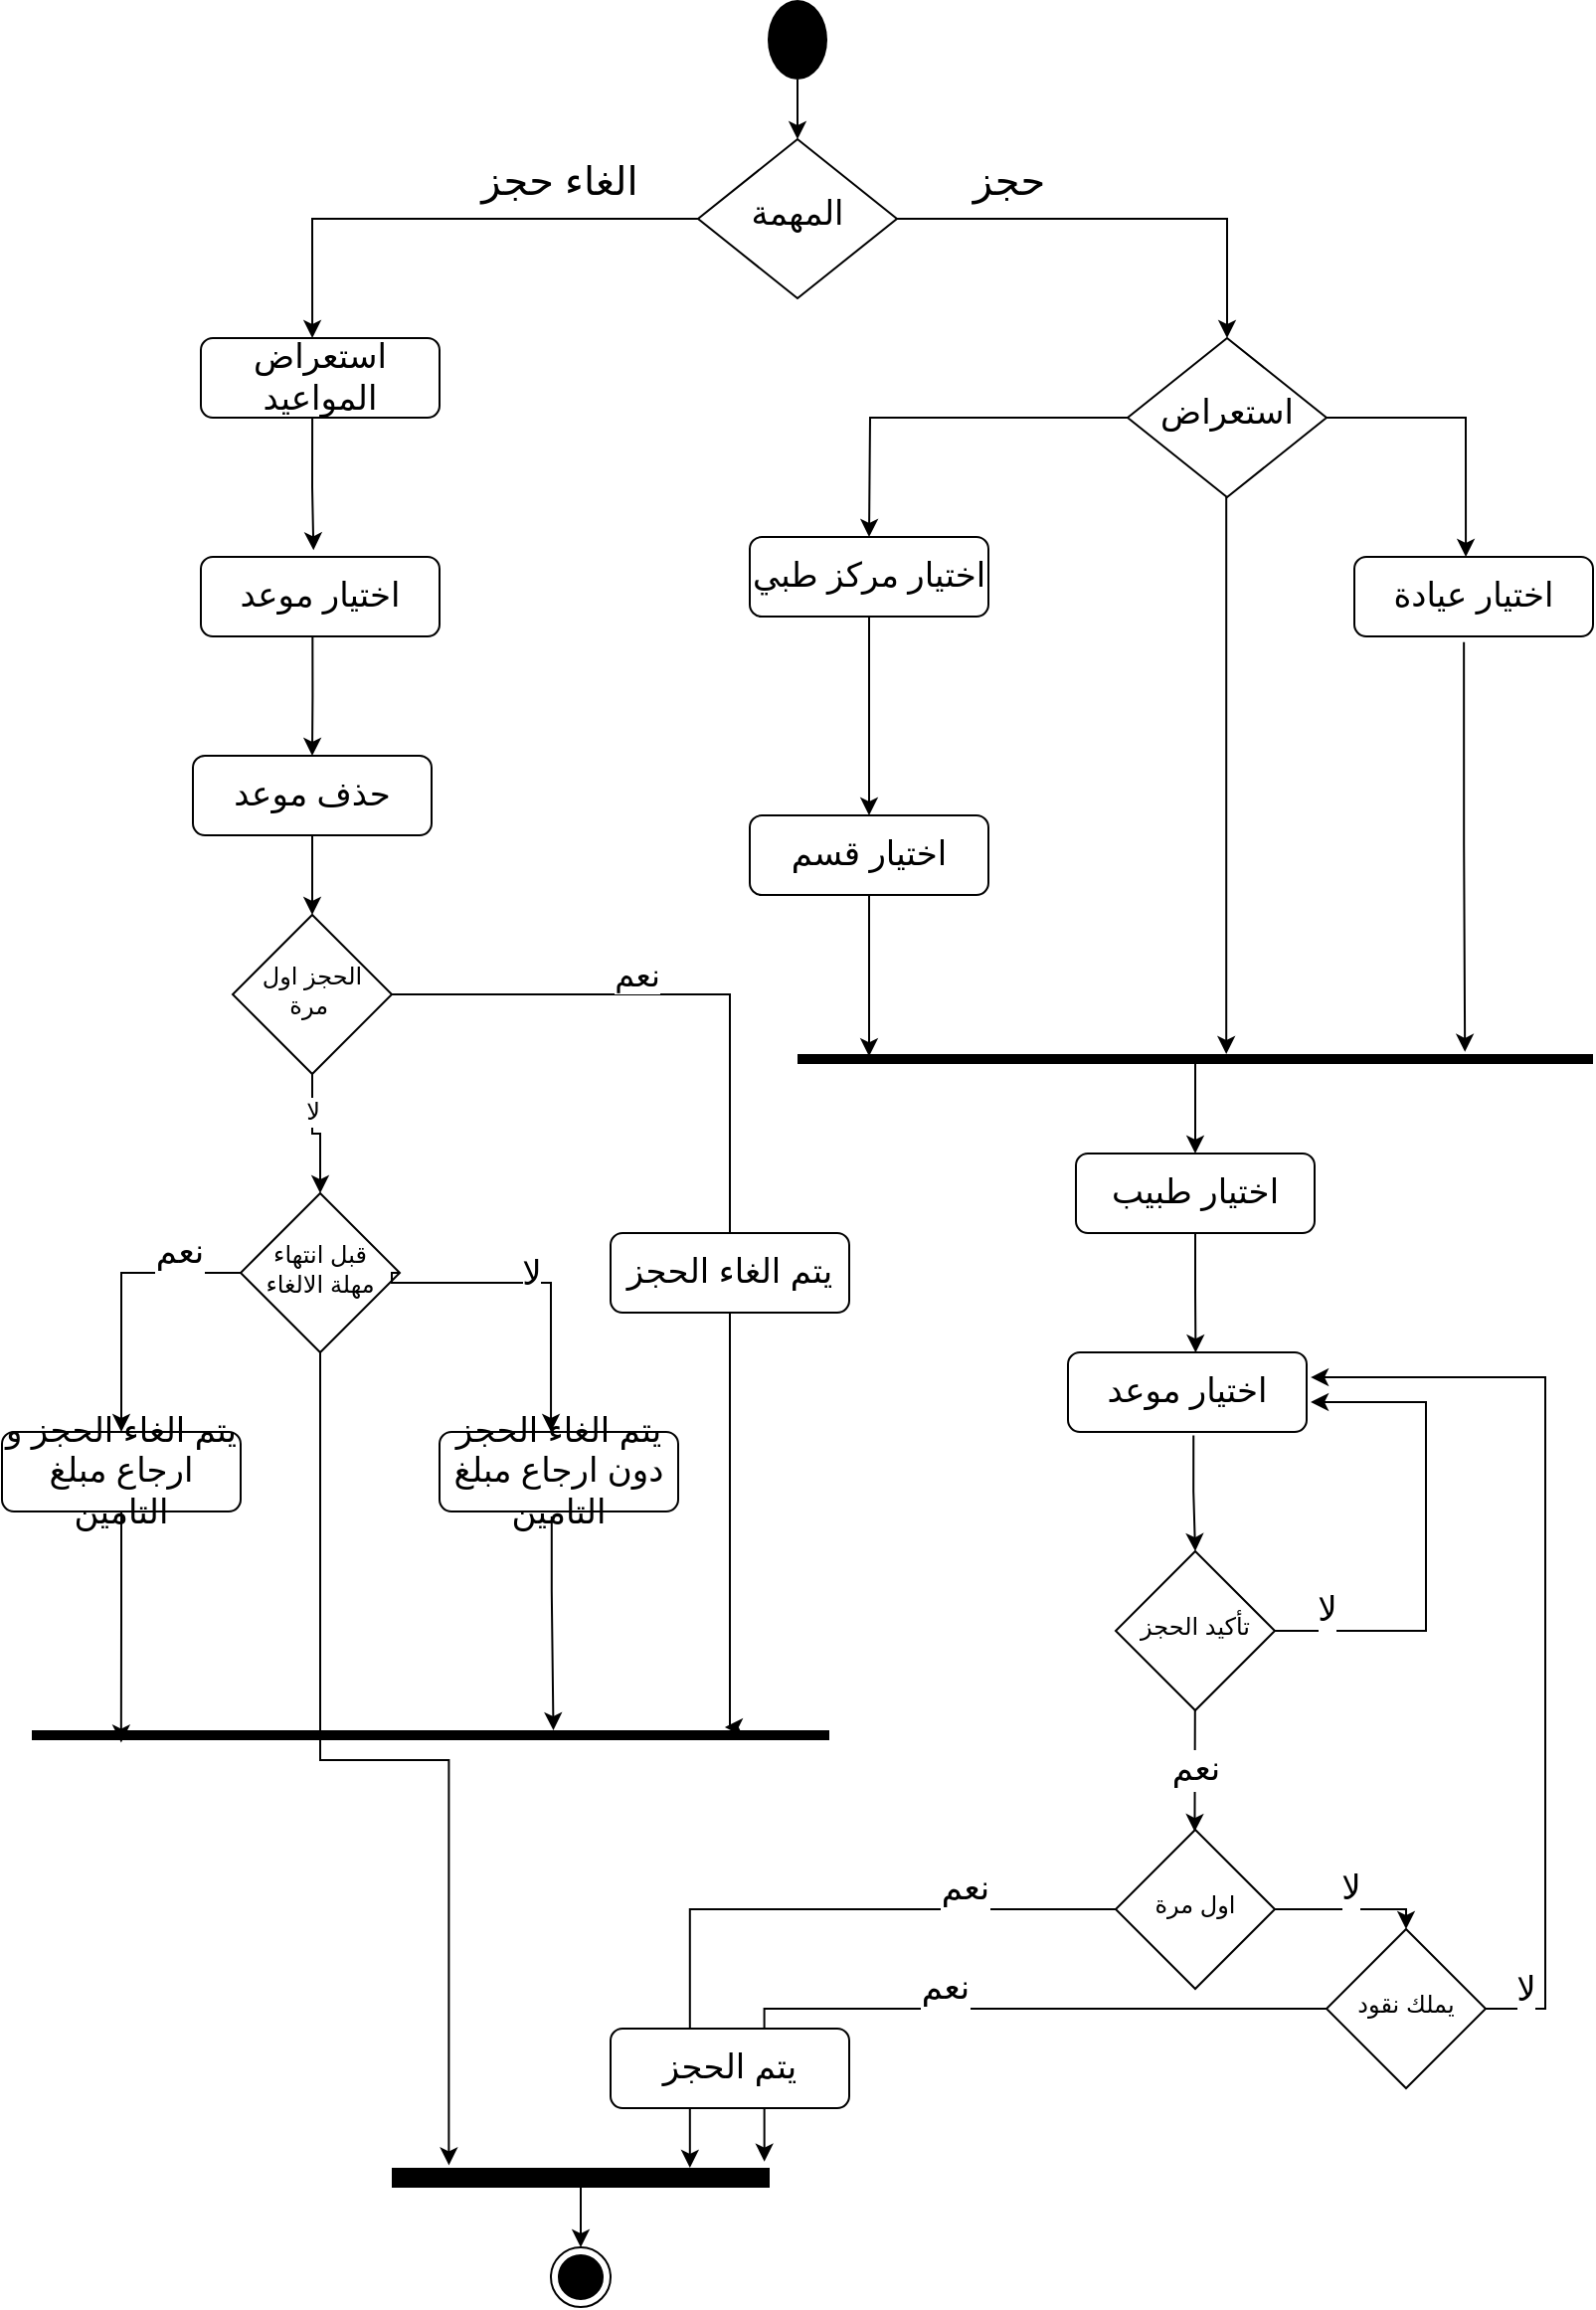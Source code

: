 <mxfile version="13.9.9" type="device"><diagram id="C5RBs43oDa-KdzZeNtuy" name="Page-1"><mxGraphModel dx="1205" dy="696" grid="1" gridSize="10" guides="1" tooltips="1" connect="1" arrows="1" fold="1" page="1" pageScale="1" pageWidth="827" pageHeight="1169" math="0" shadow="0"><root><mxCell id="WIyWlLk6GJQsqaUBKTNV-0"/><mxCell id="WIyWlLk6GJQsqaUBKTNV-1" parent="WIyWlLk6GJQsqaUBKTNV-0"/><mxCell id="hmiMCse1m3fKv7QA7N8d-22" style="edgeStyle=orthogonalEdgeStyle;rounded=0;orthogonalLoop=1;jettySize=auto;html=1;entryX=0.5;entryY=0;entryDx=0;entryDy=0;" parent="WIyWlLk6GJQsqaUBKTNV-1" source="WIyWlLk6GJQsqaUBKTNV-6" target="hmiMCse1m3fKv7QA7N8d-7" edge="1"><mxGeometry relative="1" as="geometry"/></mxCell><mxCell id="hmiMCse1m3fKv7QA7N8d-31" value="&lt;font style=&quot;font-size: 20px&quot;&gt;حجز&lt;/font&gt;" style="edgeLabel;html=1;align=center;verticalAlign=middle;resizable=0;points=[];" parent="hmiMCse1m3fKv7QA7N8d-22" vertex="1" connectable="0"><mxGeometry x="-0.511" y="5" relative="1" as="geometry"><mxPoint y="-15" as="offset"/></mxGeometry></mxCell><mxCell id="hmiMCse1m3fKv7QA7N8d-24" value="" style="edgeStyle=orthogonalEdgeStyle;rounded=0;orthogonalLoop=1;jettySize=auto;html=1;entryX=0.467;entryY=0;entryDx=0;entryDy=0;entryPerimeter=0;" parent="WIyWlLk6GJQsqaUBKTNV-1" source="WIyWlLk6GJQsqaUBKTNV-6" target="CRH-Hh6eYX71e9RZMbVJ-0" edge="1"><mxGeometry relative="1" as="geometry"><mxPoint x="170" y="180" as="targetPoint"/></mxGeometry></mxCell><mxCell id="hmiMCse1m3fKv7QA7N8d-32" value="&lt;font style=&quot;font-size: 20px&quot;&gt;الغاء حجز&lt;/font&gt;" style="edgeLabel;html=1;align=center;verticalAlign=middle;resizable=0;points=[];" parent="hmiMCse1m3fKv7QA7N8d-24" vertex="1" connectable="0"><mxGeometry x="-0.334" y="-2" relative="1" as="geometry"><mxPoint x="14" y="-18" as="offset"/></mxGeometry></mxCell><mxCell id="WIyWlLk6GJQsqaUBKTNV-6" value="&lt;span style=&quot;font-size: 17px&quot;&gt;المهمة&lt;/span&gt;" style="rhombus;whiteSpace=wrap;html=1;shadow=0;fontFamily=Helvetica;fontSize=12;align=center;strokeWidth=1;spacing=6;spacingTop=-4;" parent="WIyWlLk6GJQsqaUBKTNV-1" vertex="1"><mxGeometry x="364" y="90" width="100" height="80" as="geometry"/></mxCell><mxCell id="WGs3uQI9BeWX4S3eQICu-0" style="edgeStyle=orthogonalEdgeStyle;rounded=0;orthogonalLoop=1;jettySize=auto;html=1;" parent="WIyWlLk6GJQsqaUBKTNV-1" source="hmiMCse1m3fKv7QA7N8d-1" edge="1"><mxGeometry relative="1" as="geometry"><mxPoint x="414" y="90" as="targetPoint"/><Array as="points"><mxPoint x="414" y="90"/><mxPoint x="414" y="90"/></Array></mxGeometry></mxCell><mxCell id="hmiMCse1m3fKv7QA7N8d-1" value="" style="ellipse;fillColor=#000000;strokeColor=none;" parent="WIyWlLk6GJQsqaUBKTNV-1" vertex="1"><mxGeometry x="399" y="20" width="30" height="40" as="geometry"/></mxCell><mxCell id="WGs3uQI9BeWX4S3eQICu-12" value="" style="edgeStyle=orthogonalEdgeStyle;rounded=0;orthogonalLoop=1;jettySize=auto;html=1;entryX=0.467;entryY=0;entryDx=0;entryDy=0;entryPerimeter=0;" parent="WIyWlLk6GJQsqaUBKTNV-1" source="hmiMCse1m3fKv7QA7N8d-7" target="CRH-Hh6eYX71e9RZMbVJ-6" edge="1"><mxGeometry relative="1" as="geometry"><mxPoint x="750" y="290" as="targetPoint"/></mxGeometry></mxCell><mxCell id="WGs3uQI9BeWX4S3eQICu-15" value="" style="edgeStyle=orthogonalEdgeStyle;rounded=0;orthogonalLoop=1;jettySize=auto;html=1;" parent="WIyWlLk6GJQsqaUBKTNV-1" source="hmiMCse1m3fKv7QA7N8d-7" edge="1"><mxGeometry relative="1" as="geometry"><mxPoint x="450" y="290" as="targetPoint"/></mxGeometry></mxCell><mxCell id="WGs3uQI9BeWX4S3eQICu-26" style="edgeStyle=orthogonalEdgeStyle;rounded=0;orthogonalLoop=1;jettySize=auto;html=1;entryX=0;entryY=0.461;entryDx=0;entryDy=0;entryPerimeter=0;" parent="WIyWlLk6GJQsqaUBKTNV-1" source="hmiMCse1m3fKv7QA7N8d-7" target="hmiMCse1m3fKv7QA7N8d-30" edge="1"><mxGeometry relative="1" as="geometry"><Array as="points"><mxPoint x="630" y="410"/></Array></mxGeometry></mxCell><mxCell id="hmiMCse1m3fKv7QA7N8d-7" value="&lt;span style=&quot;font-size: 17px&quot;&gt;استعراض&lt;/span&gt;" style="rhombus;whiteSpace=wrap;html=1;shadow=0;fontFamily=Helvetica;fontSize=12;align=center;strokeWidth=1;spacing=6;spacingTop=-4;" parent="WIyWlLk6GJQsqaUBKTNV-1" vertex="1"><mxGeometry x="580" y="190" width="100" height="80" as="geometry"/></mxCell><mxCell id="WGs3uQI9BeWX4S3eQICu-29" value="" style="edgeStyle=orthogonalEdgeStyle;rounded=0;orthogonalLoop=1;jettySize=auto;html=1;entryX=0.5;entryY=0;entryDx=0;entryDy=0;" parent="WIyWlLk6GJQsqaUBKTNV-1" source="hmiMCse1m3fKv7QA7N8d-30" target="CRH-Hh6eYX71e9RZMbVJ-7" edge="1"><mxGeometry relative="1" as="geometry"><mxPoint x="614" y="590" as="targetPoint"/></mxGeometry></mxCell><mxCell id="hmiMCse1m3fKv7QA7N8d-30" value="" style="html=1;points=[];perimeter=orthogonalPerimeter;fillColor=#000000;strokeColor=none;direction=south;" parent="WIyWlLk6GJQsqaUBKTNV-1" vertex="1"><mxGeometry x="414" y="550" width="400" height="5" as="geometry"/></mxCell><mxCell id="WGs3uQI9BeWX4S3eQICu-7" value="" style="edgeStyle=orthogonalEdgeStyle;rounded=0;orthogonalLoop=1;jettySize=auto;html=1;exitX=0.467;exitY=1;exitDx=0;exitDy=0;exitPerimeter=0;entryX=0.472;entryY=-0.084;entryDx=0;entryDy=0;entryPerimeter=0;" parent="WIyWlLk6GJQsqaUBKTNV-1" source="CRH-Hh6eYX71e9RZMbVJ-0" target="CRH-Hh6eYX71e9RZMbVJ-1" edge="1"><mxGeometry relative="1" as="geometry"><mxPoint x="170" y="240" as="sourcePoint"/><mxPoint x="170.04" y="290" as="targetPoint"/></mxGeometry></mxCell><mxCell id="WGs3uQI9BeWX4S3eQICu-10" value="" style="edgeStyle=orthogonalEdgeStyle;rounded=0;orthogonalLoop=1;jettySize=auto;html=1;exitX=0.468;exitY=0.99;exitDx=0;exitDy=0;exitPerimeter=0;entryX=0.5;entryY=0;entryDx=0;entryDy=0;" parent="WIyWlLk6GJQsqaUBKTNV-1" source="CRH-Hh6eYX71e9RZMbVJ-1" target="CRH-Hh6eYX71e9RZMbVJ-2" edge="1"><mxGeometry relative="1" as="geometry"><mxPoint x="170" y="350" as="sourcePoint"/><mxPoint x="170.029" y="390" as="targetPoint"/></mxGeometry></mxCell><mxCell id="WGs3uQI9BeWX4S3eQICu-73" style="edgeStyle=orthogonalEdgeStyle;rounded=0;orthogonalLoop=1;jettySize=auto;html=1;entryX=-0.131;entryY=0.849;entryDx=0;entryDy=0;entryPerimeter=0;" parent="WIyWlLk6GJQsqaUBKTNV-1" source="PcD0oR4MVAdQm2PdrRva-0" target="WGs3uQI9BeWX4S3eQICu-61" edge="1"><mxGeometry relative="1" as="geometry"/></mxCell><mxCell id="WGs3uQI9BeWX4S3eQICu-27" style="edgeStyle=orthogonalEdgeStyle;rounded=0;orthogonalLoop=1;jettySize=auto;html=1;entryX=-0.221;entryY=0.161;entryDx=0;entryDy=0;entryPerimeter=0;exitX=0.459;exitY=1.073;exitDx=0;exitDy=0;exitPerimeter=0;" parent="WIyWlLk6GJQsqaUBKTNV-1" source="CRH-Hh6eYX71e9RZMbVJ-6" target="hmiMCse1m3fKv7QA7N8d-30" edge="1"><mxGeometry relative="1" as="geometry"><mxPoint x="750" y="350" as="sourcePoint"/></mxGeometry></mxCell><mxCell id="WGs3uQI9BeWX4S3eQICu-17" value="" style="edgeStyle=orthogonalEdgeStyle;rounded=0;orthogonalLoop=1;jettySize=auto;html=1;exitX=0.5;exitY=1;exitDx=0;exitDy=0;entryX=0.5;entryY=0;entryDx=0;entryDy=0;" parent="WIyWlLk6GJQsqaUBKTNV-1" source="CRH-Hh6eYX71e9RZMbVJ-3" target="CRH-Hh6eYX71e9RZMbVJ-4" edge="1"><mxGeometry relative="1" as="geometry"><mxPoint x="450" y="340" as="sourcePoint"/><mxPoint x="450" y="420" as="targetPoint"/></mxGeometry></mxCell><mxCell id="WGs3uQI9BeWX4S3eQICu-24" style="edgeStyle=orthogonalEdgeStyle;rounded=0;orthogonalLoop=1;jettySize=auto;html=1;entryX=0.221;entryY=0.91;entryDx=0;entryDy=0;entryPerimeter=0;exitX=0.5;exitY=1;exitDx=0;exitDy=0;" parent="WIyWlLk6GJQsqaUBKTNV-1" source="CRH-Hh6eYX71e9RZMbVJ-4" target="hmiMCse1m3fKv7QA7N8d-30" edge="1"><mxGeometry relative="1" as="geometry"><mxPoint x="450" y="480" as="sourcePoint"/></mxGeometry></mxCell><mxCell id="WGs3uQI9BeWX4S3eQICu-40" style="edgeStyle=orthogonalEdgeStyle;rounded=0;orthogonalLoop=1;jettySize=auto;html=1;entryX=0.535;entryY=0.003;entryDx=0;entryDy=0;exitX=0.5;exitY=1;exitDx=0;exitDy=0;entryPerimeter=0;" parent="WIyWlLk6GJQsqaUBKTNV-1" source="CRH-Hh6eYX71e9RZMbVJ-7" target="CRH-Hh6eYX71e9RZMbVJ-9" edge="1"><mxGeometry relative="1" as="geometry"><mxPoint x="614" y="650" as="sourcePoint"/><mxPoint x="614" y="700" as="targetPoint"/></mxGeometry></mxCell><mxCell id="WGs3uQI9BeWX4S3eQICu-42" style="edgeStyle=orthogonalEdgeStyle;rounded=0;orthogonalLoop=1;jettySize=auto;html=1;entryX=0.5;entryY=0;entryDx=0;entryDy=0;exitX=0.526;exitY=1.043;exitDx=0;exitDy=0;exitPerimeter=0;" parent="WIyWlLk6GJQsqaUBKTNV-1" source="CRH-Hh6eYX71e9RZMbVJ-9" target="WGs3uQI9BeWX4S3eQICu-33" edge="1"><mxGeometry relative="1" as="geometry"><mxPoint x="614" y="750" as="sourcePoint"/></mxGeometry></mxCell><mxCell id="WGs3uQI9BeWX4S3eQICu-49" value="" style="edgeStyle=orthogonalEdgeStyle;rounded=0;orthogonalLoop=1;jettySize=auto;html=1;exitX=0.5;exitY=1;exitDx=0;exitDy=0;" parent="WIyWlLk6GJQsqaUBKTNV-1" source="WGs3uQI9BeWX4S3eQICu-33" edge="1"><mxGeometry relative="1" as="geometry"><mxPoint x="613.719" y="800.001" as="sourcePoint"/><mxPoint x="613.719" y="941.059" as="targetPoint"/><Array as="points"><mxPoint x="614" y="846"/></Array></mxGeometry></mxCell><mxCell id="WGs3uQI9BeWX4S3eQICu-59" value="&lt;font style=&quot;font-size: 17px&quot;&gt;نعم&lt;/font&gt;" style="edgeLabel;html=1;align=center;verticalAlign=middle;resizable=0;points=[];" parent="WGs3uQI9BeWX4S3eQICu-49" vertex="1" connectable="0"><mxGeometry x="-0.34" y="1" relative="1" as="geometry"><mxPoint x="-0.8" y="54.77" as="offset"/></mxGeometry></mxCell><mxCell id="WGs3uQI9BeWX4S3eQICu-66" style="edgeStyle=orthogonalEdgeStyle;rounded=0;orthogonalLoop=1;jettySize=auto;html=1;entryX=1.017;entryY=0.625;entryDx=0;entryDy=0;exitX=1;exitY=0.5;exitDx=0;exitDy=0;entryPerimeter=0;" parent="WIyWlLk6GJQsqaUBKTNV-1" source="WGs3uQI9BeWX4S3eQICu-33" target="CRH-Hh6eYX71e9RZMbVJ-9" edge="1"><mxGeometry relative="1" as="geometry"><Array as="points"><mxPoint x="730" y="840"/><mxPoint x="730" y="725"/></Array><mxPoint x="672" y="725" as="targetPoint"/></mxGeometry></mxCell><mxCell id="WGs3uQI9BeWX4S3eQICu-67" value="&lt;font style=&quot;font-size: 17px&quot;&gt;لا&lt;/font&gt;" style="edgeLabel;html=1;align=center;verticalAlign=middle;resizable=0;points=[];" parent="WGs3uQI9BeWX4S3eQICu-66" vertex="1" connectable="0"><mxGeometry x="-0.05" relative="1" as="geometry"><mxPoint x="-50.03" y="32.23" as="offset"/></mxGeometry></mxCell><mxCell id="WGs3uQI9BeWX4S3eQICu-33" value="تأكيد الحجز" style="rhombus;whiteSpace=wrap;html=1;shadow=0;strokeWidth=1;spacing=6;spacingTop=-4;" parent="WIyWlLk6GJQsqaUBKTNV-1" vertex="1"><mxGeometry x="574" y="800" width="80" height="80" as="geometry"/></mxCell><mxCell id="WGs3uQI9BeWX4S3eQICu-50" style="edgeStyle=orthogonalEdgeStyle;rounded=0;orthogonalLoop=1;jettySize=auto;html=1;entryX=0;entryY=0.211;entryDx=0;entryDy=0;entryPerimeter=0;" parent="WIyWlLk6GJQsqaUBKTNV-1" source="WGs3uQI9BeWX4S3eQICu-48" edge="1" target="WGs3uQI9BeWX4S3eQICu-61"><mxGeometry relative="1" as="geometry"><mxPoint x="360" y="1089" as="targetPoint"/><Array as="points"><mxPoint x="360" y="980"/></Array></mxGeometry></mxCell><mxCell id="WGs3uQI9BeWX4S3eQICu-72" value="&lt;font style=&quot;font-size: 17px&quot;&gt;نعم&lt;/font&gt;" style="edgeLabel;html=1;align=center;verticalAlign=middle;resizable=0;points=[];" parent="WGs3uQI9BeWX4S3eQICu-50" vertex="1" connectable="0"><mxGeometry x="-0.557" y="-3" relative="1" as="geometry"><mxPoint y="-7.03" as="offset"/></mxGeometry></mxCell><mxCell id="WGs3uQI9BeWX4S3eQICu-52" value="" style="edgeStyle=orthogonalEdgeStyle;rounded=0;orthogonalLoop=1;jettySize=auto;html=1;entryX=0.5;entryY=0;entryDx=0;entryDy=0;exitX=1;exitY=0.5;exitDx=0;exitDy=0;" parent="WIyWlLk6GJQsqaUBKTNV-1" source="WGs3uQI9BeWX4S3eQICu-48" target="WGs3uQI9BeWX4S3eQICu-51" edge="1"><mxGeometry relative="1" as="geometry"><Array as="points"><mxPoint x="720" y="980"/></Array></mxGeometry></mxCell><mxCell id="WGs3uQI9BeWX4S3eQICu-53" value="&lt;font style=&quot;font-size: 17px&quot;&gt;لا&lt;/font&gt;" style="edgeLabel;html=1;align=center;verticalAlign=middle;resizable=0;points=[];" parent="WGs3uQI9BeWX4S3eQICu-52" vertex="1" connectable="0"><mxGeometry x="0.188" y="-3" relative="1" as="geometry"><mxPoint x="-7.59" y="-13" as="offset"/></mxGeometry></mxCell><mxCell id="WGs3uQI9BeWX4S3eQICu-48" value="اول مرة" style="rhombus;whiteSpace=wrap;html=1;shadow=0;strokeWidth=1;spacing=6;spacingTop=-4;" parent="WIyWlLk6GJQsqaUBKTNV-1" vertex="1"><mxGeometry x="574" y="940" width="80" height="80" as="geometry"/></mxCell><mxCell id="WGs3uQI9BeWX4S3eQICu-68" style="edgeStyle=orthogonalEdgeStyle;rounded=0;orthogonalLoop=1;jettySize=auto;html=1;entryX=1.017;entryY=0.313;entryDx=0;entryDy=0;entryPerimeter=0;" parent="WIyWlLk6GJQsqaUBKTNV-1" source="WGs3uQI9BeWX4S3eQICu-51" target="CRH-Hh6eYX71e9RZMbVJ-9" edge="1"><mxGeometry relative="1" as="geometry"><Array as="points"><mxPoint x="790" y="1030"/><mxPoint x="790" y="713"/></Array><mxPoint x="672" y="712.5" as="targetPoint"/></mxGeometry></mxCell><mxCell id="WGs3uQI9BeWX4S3eQICu-69" value="&lt;font style=&quot;font-size: 17px&quot;&gt;لا&lt;/font&gt;" style="edgeLabel;html=1;align=center;verticalAlign=middle;resizable=0;points=[];" parent="WGs3uQI9BeWX4S3eQICu-68" vertex="1" connectable="0"><mxGeometry x="-0.729" y="-1" relative="1" as="geometry"><mxPoint x="-11.03" y="23.34" as="offset"/></mxGeometry></mxCell><mxCell id="WGs3uQI9BeWX4S3eQICu-70" style="edgeStyle=orthogonalEdgeStyle;rounded=0;orthogonalLoop=1;jettySize=auto;html=1;entryX=-0.314;entryY=0.014;entryDx=0;entryDy=0;entryPerimeter=0;" parent="WIyWlLk6GJQsqaUBKTNV-1" source="WGs3uQI9BeWX4S3eQICu-51" target="WGs3uQI9BeWX4S3eQICu-61" edge="1"><mxGeometry relative="1" as="geometry"/></mxCell><mxCell id="WGs3uQI9BeWX4S3eQICu-71" value="&lt;font style=&quot;font-size: 17px&quot;&gt;نعم&lt;/font&gt;" style="edgeLabel;html=1;align=center;verticalAlign=middle;resizable=0;points=[];" parent="WGs3uQI9BeWX4S3eQICu-70" vertex="1" connectable="0"><mxGeometry x="0.067" relative="1" as="geometry"><mxPoint y="-10.03" as="offset"/></mxGeometry></mxCell><mxCell id="WGs3uQI9BeWX4S3eQICu-51" value="يملك نقود" style="rhombus;whiteSpace=wrap;html=1;shadow=0;strokeWidth=1;spacing=6;spacingTop=-4;" parent="WIyWlLk6GJQsqaUBKTNV-1" vertex="1"><mxGeometry x="680" y="990" width="80" height="80" as="geometry"/></mxCell><mxCell id="WGs3uQI9BeWX4S3eQICu-60" value="" style="ellipse;html=1;shape=endState;fillColor=#000000;strokeColor=#000000;" parent="WIyWlLk6GJQsqaUBKTNV-1" vertex="1"><mxGeometry x="290" y="1150" width="30" height="30" as="geometry"/></mxCell><mxCell id="WGs3uQI9BeWX4S3eQICu-74" style="edgeStyle=orthogonalEdgeStyle;rounded=0;orthogonalLoop=1;jettySize=auto;html=1;entryX=0.5;entryY=0;entryDx=0;entryDy=0;" parent="WIyWlLk6GJQsqaUBKTNV-1" source="WGs3uQI9BeWX4S3eQICu-61" target="WGs3uQI9BeWX4S3eQICu-60" edge="1"><mxGeometry relative="1" as="geometry"><Array as="points"/></mxGeometry></mxCell><mxCell id="WGs3uQI9BeWX4S3eQICu-61" value="" style="html=1;points=[];perimeter=orthogonalPerimeter;fillColor=#000000;strokeColor=none;direction=south;" parent="WIyWlLk6GJQsqaUBKTNV-1" vertex="1"><mxGeometry x="210" y="1110" width="190" height="10" as="geometry"/></mxCell><mxCell id="PcD0oR4MVAdQm2PdrRva-0" value="قبل انتهاء مهلة الالغاء" style="rhombus;whiteSpace=wrap;html=1;shadow=0;strokeWidth=1;spacing=6;spacingTop=-4;" parent="WIyWlLk6GJQsqaUBKTNV-1" vertex="1"><mxGeometry x="134" y="620" width="80" height="80" as="geometry"/></mxCell><mxCell id="PcD0oR4MVAdQm2PdrRva-1" style="edgeStyle=orthogonalEdgeStyle;rounded=0;orthogonalLoop=1;jettySize=auto;html=1;entryX=0.5;entryY=0;entryDx=0;entryDy=0;" parent="WIyWlLk6GJQsqaUBKTNV-1" source="PcD0oR4MVAdQm2PdrRva-13" target="PcD0oR4MVAdQm2PdrRva-0" edge="1"><mxGeometry relative="1" as="geometry"><mxPoint x="170.059" y="490" as="sourcePoint"/><mxPoint x="170" y="560" as="targetPoint"/></mxGeometry></mxCell><mxCell id="PcD0oR4MVAdQm2PdrRva-17" value="&lt;font style=&quot;font-size: 12px&quot;&gt;لا&lt;/font&gt;" style="edgeLabel;html=1;align=center;verticalAlign=middle;resizable=0;points=[];" parent="PcD0oR4MVAdQm2PdrRva-1" vertex="1" connectable="0"><mxGeometry x="-0.427" relative="1" as="geometry"><mxPoint as="offset"/></mxGeometry></mxCell><mxCell id="PcD0oR4MVAdQm2PdrRva-2" value="" style="html=1;points=[];perimeter=orthogonalPerimeter;fillColor=#000000;strokeColor=none;direction=south;" parent="WIyWlLk6GJQsqaUBKTNV-1" vertex="1"><mxGeometry x="29" y="890" width="401" height="5" as="geometry"/></mxCell><mxCell id="PcD0oR4MVAdQm2PdrRva-3" style="edgeStyle=orthogonalEdgeStyle;rounded=0;orthogonalLoop=1;jettySize=auto;html=1;exitX=0;exitY=0.5;exitDx=0;exitDy=0;entryX=0.5;entryY=0;entryDx=0;entryDy=0;" parent="WIyWlLk6GJQsqaUBKTNV-1" source="PcD0oR4MVAdQm2PdrRva-0" target="CRH-Hh6eYX71e9RZMbVJ-12" edge="1"><mxGeometry relative="1" as="geometry"><mxPoint x="74" y="730" as="targetPoint"/><Array as="points"><mxPoint x="74" y="660"/></Array><mxPoint x="254" y="641" as="sourcePoint"/></mxGeometry></mxCell><mxCell id="PcD0oR4MVAdQm2PdrRva-4" value="&lt;font style=&quot;font-size: 17px&quot;&gt;نعم&lt;/font&gt;" style="edgeLabel;html=1;align=center;verticalAlign=middle;resizable=0;points=[];" parent="PcD0oR4MVAdQm2PdrRva-3" vertex="1" connectable="0"><mxGeometry x="-0.557" y="-3" relative="1" as="geometry"><mxPoint y="-7.03" as="offset"/></mxGeometry></mxCell><mxCell id="PcD0oR4MVAdQm2PdrRva-8" value="" style="edgeStyle=orthogonalEdgeStyle;rounded=0;orthogonalLoop=1;jettySize=auto;html=1;exitX=1;exitY=0.5;exitDx=0;exitDy=0;entryX=0.467;entryY=0;entryDx=0;entryDy=0;entryPerimeter=0;" parent="WIyWlLk6GJQsqaUBKTNV-1" source="PcD0oR4MVAdQm2PdrRva-0" target="CRH-Hh6eYX71e9RZMbVJ-11" edge="1"><mxGeometry relative="1" as="geometry"><Array as="points"><mxPoint x="210" y="660"/><mxPoint x="210" y="665"/><mxPoint x="290" y="665"/></Array><mxPoint x="224" y="665" as="sourcePoint"/><mxPoint x="290" y="730" as="targetPoint"/></mxGeometry></mxCell><mxCell id="PcD0oR4MVAdQm2PdrRva-9" value="&lt;font style=&quot;font-size: 17px&quot;&gt;لا&lt;/font&gt;" style="edgeLabel;html=1;align=center;verticalAlign=middle;resizable=0;points=[];" parent="PcD0oR4MVAdQm2PdrRva-8" vertex="1" connectable="0"><mxGeometry x="0.188" y="-3" relative="1" as="geometry"><mxPoint x="-7.59" y="-13" as="offset"/></mxGeometry></mxCell><mxCell id="PcD0oR4MVAdQm2PdrRva-11" value="" style="edgeStyle=orthogonalEdgeStyle;rounded=0;orthogonalLoop=1;jettySize=auto;html=1;exitX=0.47;exitY=1.063;exitDx=0;exitDy=0;entryX=0;entryY=0.346;entryDx=0;entryDy=0;entryPerimeter=0;exitPerimeter=0;" parent="WIyWlLk6GJQsqaUBKTNV-1" source="CRH-Hh6eYX71e9RZMbVJ-11" target="PcD0oR4MVAdQm2PdrRva-2" edge="1"><mxGeometry relative="1" as="geometry"><mxPoint x="290" y="790" as="sourcePoint"/><mxPoint x="290.4" y="857.585" as="targetPoint"/><Array as="points"><mxPoint x="290" y="820"/><mxPoint x="291" y="820"/></Array></mxGeometry></mxCell><mxCell id="PcD0oR4MVAdQm2PdrRva-15" value="" style="edgeStyle=orthogonalEdgeStyle;rounded=0;orthogonalLoop=1;jettySize=auto;html=1;exitX=0.5;exitY=1;exitDx=0;exitDy=0;entryX=1.24;entryY=0.888;entryDx=0;entryDy=0;entryPerimeter=0;" parent="WIyWlLk6GJQsqaUBKTNV-1" source="CRH-Hh6eYX71e9RZMbVJ-12" target="PcD0oR4MVAdQm2PdrRva-2" edge="1"><mxGeometry relative="1" as="geometry"><mxPoint x="74" y="790" as="sourcePoint"/><mxPoint x="74.1" y="880" as="targetPoint"/><Array as="points"/></mxGeometry></mxCell><mxCell id="PcD0oR4MVAdQm2PdrRva-13" value="الحجز اول مرة&amp;nbsp;" style="rhombus;whiteSpace=wrap;html=1;shadow=0;strokeWidth=1;spacing=6;spacingTop=-4;" parent="WIyWlLk6GJQsqaUBKTNV-1" vertex="1"><mxGeometry x="130" y="480" width="80" height="80" as="geometry"/></mxCell><mxCell id="PcD0oR4MVAdQm2PdrRva-16" style="edgeStyle=orthogonalEdgeStyle;rounded=0;orthogonalLoop=1;jettySize=auto;html=1;entryX=0.5;entryY=0;entryDx=0;entryDy=0;exitX=0.5;exitY=1;exitDx=0;exitDy=0;" parent="WIyWlLk6GJQsqaUBKTNV-1" source="CRH-Hh6eYX71e9RZMbVJ-2" target="PcD0oR4MVAdQm2PdrRva-13" edge="1"><mxGeometry relative="1" as="geometry"><mxPoint x="170.029" y="450" as="sourcePoint"/><mxPoint x="174" y="620" as="targetPoint"/></mxGeometry></mxCell><mxCell id="PcD0oR4MVAdQm2PdrRva-18" value="" style="edgeStyle=orthogonalEdgeStyle;rounded=0;orthogonalLoop=1;jettySize=auto;html=1;exitX=1;exitY=0.5;exitDx=0;exitDy=0;entryX=-0.3;entryY=0.131;entryDx=0;entryDy=0;entryPerimeter=0;" parent="WIyWlLk6GJQsqaUBKTNV-1" source="PcD0oR4MVAdQm2PdrRva-13" target="PcD0oR4MVAdQm2PdrRva-2" edge="1"><mxGeometry relative="1" as="geometry"><Array as="points"><mxPoint x="380" y="520"/><mxPoint x="380" y="889"/></Array><mxPoint x="272" y="520" as="sourcePoint"/><mxPoint x="380" y="580" as="targetPoint"/></mxGeometry></mxCell><mxCell id="PcD0oR4MVAdQm2PdrRva-20" value="&lt;font style=&quot;font-size: 16px&quot;&gt;نعم&lt;/font&gt;" style="edgeLabel;html=1;align=center;verticalAlign=middle;resizable=0;points=[];" parent="PcD0oR4MVAdQm2PdrRva-18" vertex="1" connectable="0"><mxGeometry x="-0.548" y="-1" relative="1" as="geometry"><mxPoint y="-11" as="offset"/></mxGeometry></mxCell><mxCell id="CRH-Hh6eYX71e9RZMbVJ-0" value="&lt;font style=&quot;font-size: 17px&quot;&gt;استعراض المواعيد&lt;/font&gt;" style="rounded=1;whiteSpace=wrap;html=1;fontSize=12;glass=0;strokeWidth=1;shadow=0;" vertex="1" parent="WIyWlLk6GJQsqaUBKTNV-1"><mxGeometry x="114" y="190" width="120" height="40" as="geometry"/></mxCell><mxCell id="CRH-Hh6eYX71e9RZMbVJ-1" value="&lt;font style=&quot;font-size: 17px&quot;&gt;اختيار موعد&lt;/font&gt;" style="rounded=1;whiteSpace=wrap;html=1;fontSize=12;glass=0;strokeWidth=1;shadow=0;" vertex="1" parent="WIyWlLk6GJQsqaUBKTNV-1"><mxGeometry x="114" y="300" width="120" height="40" as="geometry"/></mxCell><mxCell id="CRH-Hh6eYX71e9RZMbVJ-2" value="&lt;font style=&quot;font-size: 17px&quot;&gt;حذف موعد&lt;/font&gt;" style="rounded=1;whiteSpace=wrap;html=1;fontSize=12;glass=0;strokeWidth=1;shadow=0;" vertex="1" parent="WIyWlLk6GJQsqaUBKTNV-1"><mxGeometry x="110" y="400" width="120" height="40" as="geometry"/></mxCell><mxCell id="CRH-Hh6eYX71e9RZMbVJ-3" value="&lt;font style=&quot;font-size: 17px&quot;&gt;اختيار مركز طبي&lt;/font&gt;" style="rounded=1;whiteSpace=wrap;html=1;fontSize=12;glass=0;strokeWidth=1;shadow=0;" vertex="1" parent="WIyWlLk6GJQsqaUBKTNV-1"><mxGeometry x="390" y="290" width="120" height="40" as="geometry"/></mxCell><mxCell id="CRH-Hh6eYX71e9RZMbVJ-4" value="&lt;font style=&quot;font-size: 17px&quot;&gt;اختيار قسم&lt;/font&gt;" style="rounded=1;whiteSpace=wrap;html=1;fontSize=12;glass=0;strokeWidth=1;shadow=0;" vertex="1" parent="WIyWlLk6GJQsqaUBKTNV-1"><mxGeometry x="390" y="430" width="120" height="40" as="geometry"/></mxCell><mxCell id="CRH-Hh6eYX71e9RZMbVJ-6" value="&lt;font style=&quot;font-size: 17px&quot;&gt;اختيار عيادة&lt;/font&gt;" style="rounded=1;whiteSpace=wrap;html=1;fontSize=12;glass=0;strokeWidth=1;shadow=0;" vertex="1" parent="WIyWlLk6GJQsqaUBKTNV-1"><mxGeometry x="694" y="300" width="120" height="40" as="geometry"/></mxCell><mxCell id="CRH-Hh6eYX71e9RZMbVJ-7" value="&lt;font style=&quot;font-size: 17px&quot;&gt;اختيار طبيب&lt;/font&gt;" style="rounded=1;whiteSpace=wrap;html=1;fontSize=12;glass=0;strokeWidth=1;shadow=0;" vertex="1" parent="WIyWlLk6GJQsqaUBKTNV-1"><mxGeometry x="554" y="600" width="120" height="40" as="geometry"/></mxCell><mxCell id="CRH-Hh6eYX71e9RZMbVJ-9" value="&lt;font style=&quot;font-size: 17px&quot;&gt;اختيار موعد&lt;/font&gt;" style="rounded=1;whiteSpace=wrap;html=1;fontSize=12;glass=0;strokeWidth=1;shadow=0;" vertex="1" parent="WIyWlLk6GJQsqaUBKTNV-1"><mxGeometry x="550" y="700" width="120" height="40" as="geometry"/></mxCell><mxCell id="CRH-Hh6eYX71e9RZMbVJ-10" value="&lt;font style=&quot;font-size: 17px&quot;&gt;يتم الغاء الحجز&lt;/font&gt;" style="rounded=1;whiteSpace=wrap;html=1;fontSize=12;glass=0;strokeWidth=1;shadow=0;" vertex="1" parent="WIyWlLk6GJQsqaUBKTNV-1"><mxGeometry x="320" y="640" width="120" height="40" as="geometry"/></mxCell><mxCell id="CRH-Hh6eYX71e9RZMbVJ-11" value="&lt;span style=&quot;font-size: 17px&quot;&gt;يتم الغاء الحجز دون ارجاع مبلغ التامين&lt;/span&gt;" style="rounded=1;whiteSpace=wrap;html=1;fontSize=12;glass=0;strokeWidth=1;shadow=0;" vertex="1" parent="WIyWlLk6GJQsqaUBKTNV-1"><mxGeometry x="234" y="740" width="120" height="40" as="geometry"/></mxCell><mxCell id="CRH-Hh6eYX71e9RZMbVJ-12" value="&lt;span style=&quot;font-size: 17px&quot;&gt;يتم الغاء الحجز و ارجاع مبلغ التامين&lt;/span&gt;" style="rounded=1;whiteSpace=wrap;html=1;fontSize=12;glass=0;strokeWidth=1;shadow=0;" vertex="1" parent="WIyWlLk6GJQsqaUBKTNV-1"><mxGeometry x="14" y="740" width="120" height="40" as="geometry"/></mxCell><mxCell id="CRH-Hh6eYX71e9RZMbVJ-13" value="&lt;font style=&quot;font-size: 17px&quot;&gt;يتم الحجز&lt;/font&gt;" style="rounded=1;whiteSpace=wrap;html=1;fontSize=12;glass=0;strokeWidth=1;shadow=0;" vertex="1" parent="WIyWlLk6GJQsqaUBKTNV-1"><mxGeometry x="320" y="1040" width="120" height="40" as="geometry"/></mxCell></root></mxGraphModel></diagram></mxfile>